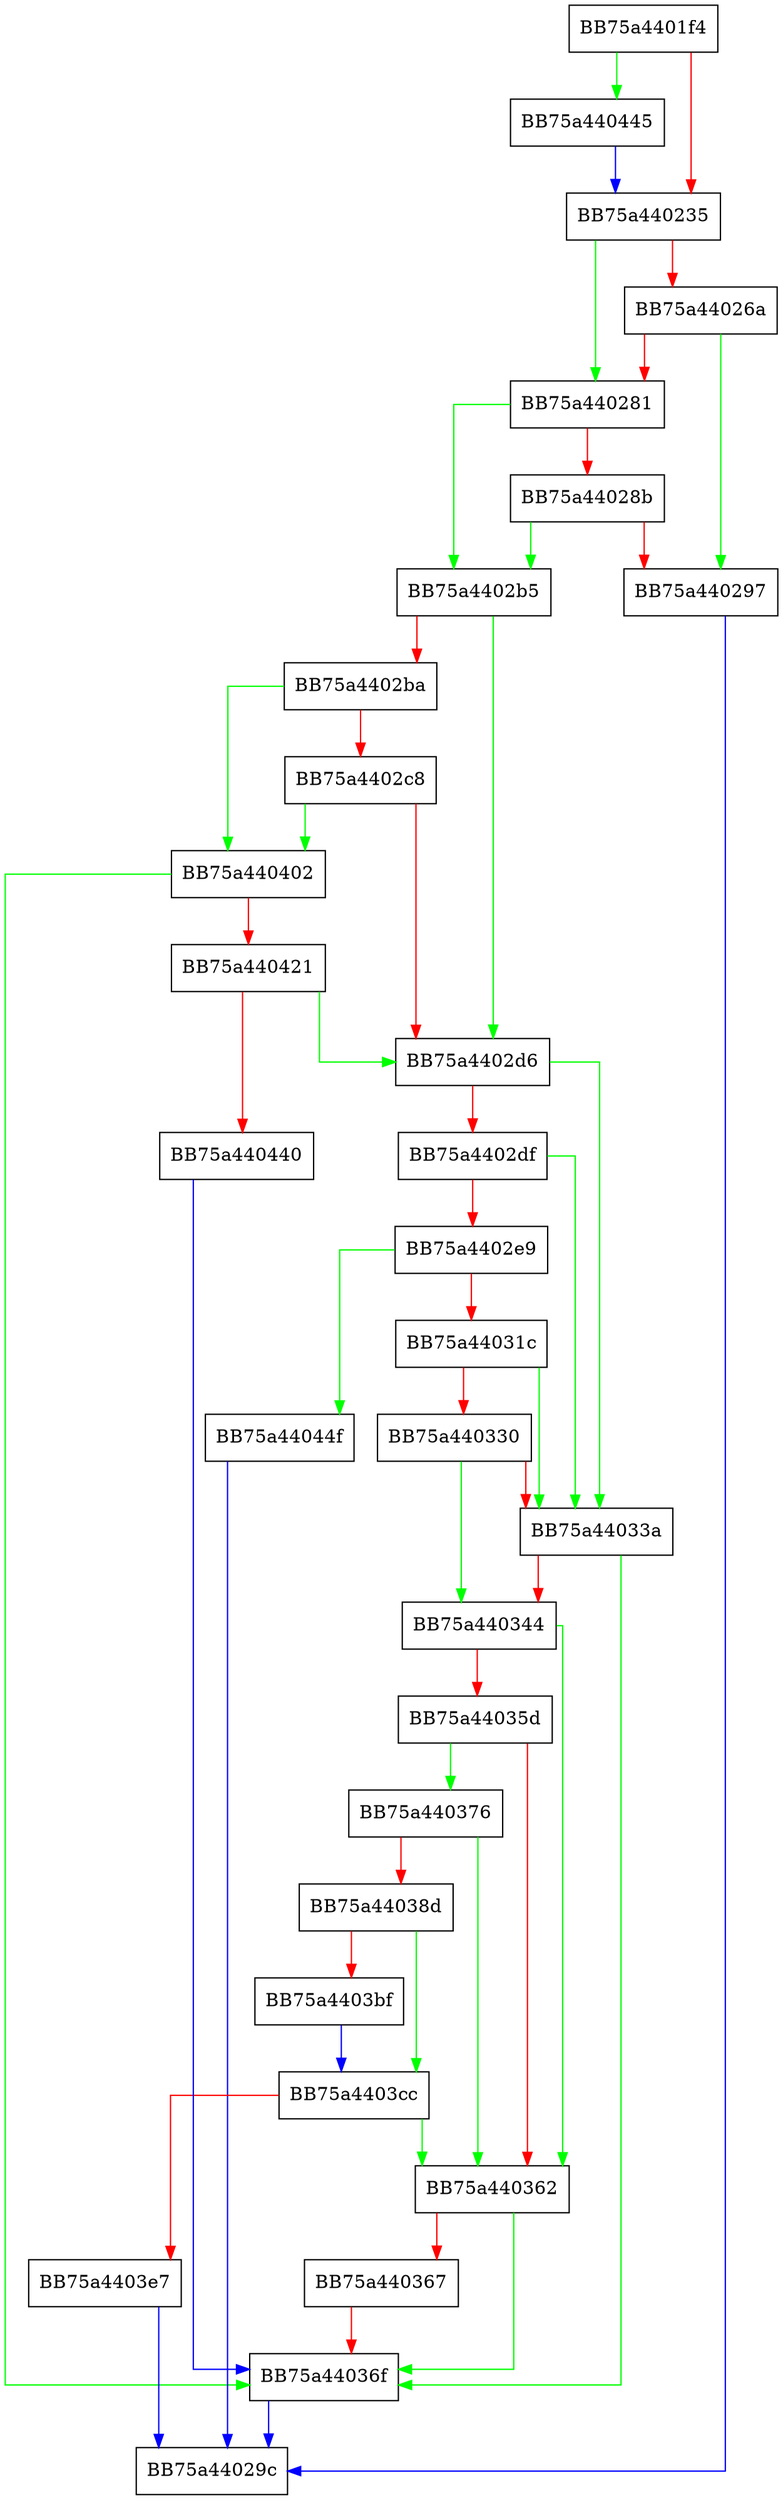digraph IsProcessImagePathCachedOrExcluded {
  node [shape="box"];
  graph [splines=ortho];
  BB75a4401f4 -> BB75a440445 [color="green"];
  BB75a4401f4 -> BB75a440235 [color="red"];
  BB75a440235 -> BB75a440281 [color="green"];
  BB75a440235 -> BB75a44026a [color="red"];
  BB75a44026a -> BB75a440297 [color="green"];
  BB75a44026a -> BB75a440281 [color="red"];
  BB75a440281 -> BB75a4402b5 [color="green"];
  BB75a440281 -> BB75a44028b [color="red"];
  BB75a44028b -> BB75a4402b5 [color="green"];
  BB75a44028b -> BB75a440297 [color="red"];
  BB75a440297 -> BB75a44029c [color="blue"];
  BB75a4402b5 -> BB75a4402d6 [color="green"];
  BB75a4402b5 -> BB75a4402ba [color="red"];
  BB75a4402ba -> BB75a440402 [color="green"];
  BB75a4402ba -> BB75a4402c8 [color="red"];
  BB75a4402c8 -> BB75a440402 [color="green"];
  BB75a4402c8 -> BB75a4402d6 [color="red"];
  BB75a4402d6 -> BB75a44033a [color="green"];
  BB75a4402d6 -> BB75a4402df [color="red"];
  BB75a4402df -> BB75a44033a [color="green"];
  BB75a4402df -> BB75a4402e9 [color="red"];
  BB75a4402e9 -> BB75a44044f [color="green"];
  BB75a4402e9 -> BB75a44031c [color="red"];
  BB75a44031c -> BB75a44033a [color="green"];
  BB75a44031c -> BB75a440330 [color="red"];
  BB75a440330 -> BB75a440344 [color="green"];
  BB75a440330 -> BB75a44033a [color="red"];
  BB75a44033a -> BB75a44036f [color="green"];
  BB75a44033a -> BB75a440344 [color="red"];
  BB75a440344 -> BB75a440362 [color="green"];
  BB75a440344 -> BB75a44035d [color="red"];
  BB75a44035d -> BB75a440376 [color="green"];
  BB75a44035d -> BB75a440362 [color="red"];
  BB75a440362 -> BB75a44036f [color="green"];
  BB75a440362 -> BB75a440367 [color="red"];
  BB75a440367 -> BB75a44036f [color="red"];
  BB75a44036f -> BB75a44029c [color="blue"];
  BB75a440376 -> BB75a440362 [color="green"];
  BB75a440376 -> BB75a44038d [color="red"];
  BB75a44038d -> BB75a4403cc [color="green"];
  BB75a44038d -> BB75a4403bf [color="red"];
  BB75a4403bf -> BB75a4403cc [color="blue"];
  BB75a4403cc -> BB75a440362 [color="green"];
  BB75a4403cc -> BB75a4403e7 [color="red"];
  BB75a4403e7 -> BB75a44029c [color="blue"];
  BB75a440402 -> BB75a44036f [color="green"];
  BB75a440402 -> BB75a440421 [color="red"];
  BB75a440421 -> BB75a4402d6 [color="green"];
  BB75a440421 -> BB75a440440 [color="red"];
  BB75a440440 -> BB75a44036f [color="blue"];
  BB75a440445 -> BB75a440235 [color="blue"];
  BB75a44044f -> BB75a44029c [color="blue"];
}